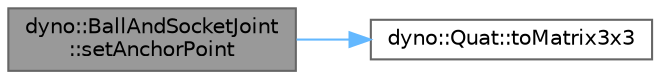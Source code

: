 digraph "dyno::BallAndSocketJoint::setAnchorPoint"
{
 // LATEX_PDF_SIZE
  bgcolor="transparent";
  edge [fontname=Helvetica,fontsize=10,labelfontname=Helvetica,labelfontsize=10];
  node [fontname=Helvetica,fontsize=10,shape=box,height=0.2,width=0.4];
  rankdir="LR";
  Node1 [id="Node000001",label="dyno::BallAndSocketJoint\l::setAnchorPoint",height=0.2,width=0.4,color="gray40", fillcolor="grey60", style="filled", fontcolor="black",tooltip=" "];
  Node1 -> Node2 [id="edge1_Node000001_Node000002",color="steelblue1",style="solid",tooltip=" "];
  Node2 [id="Node000002",label="dyno::Quat::toMatrix3x3",height=0.2,width=0.4,color="grey40", fillcolor="white", style="filled",URL="$classdyno_1_1_quat.html#adc448a3beeb778f970527878c3536d0f",tooltip=" "];
}
